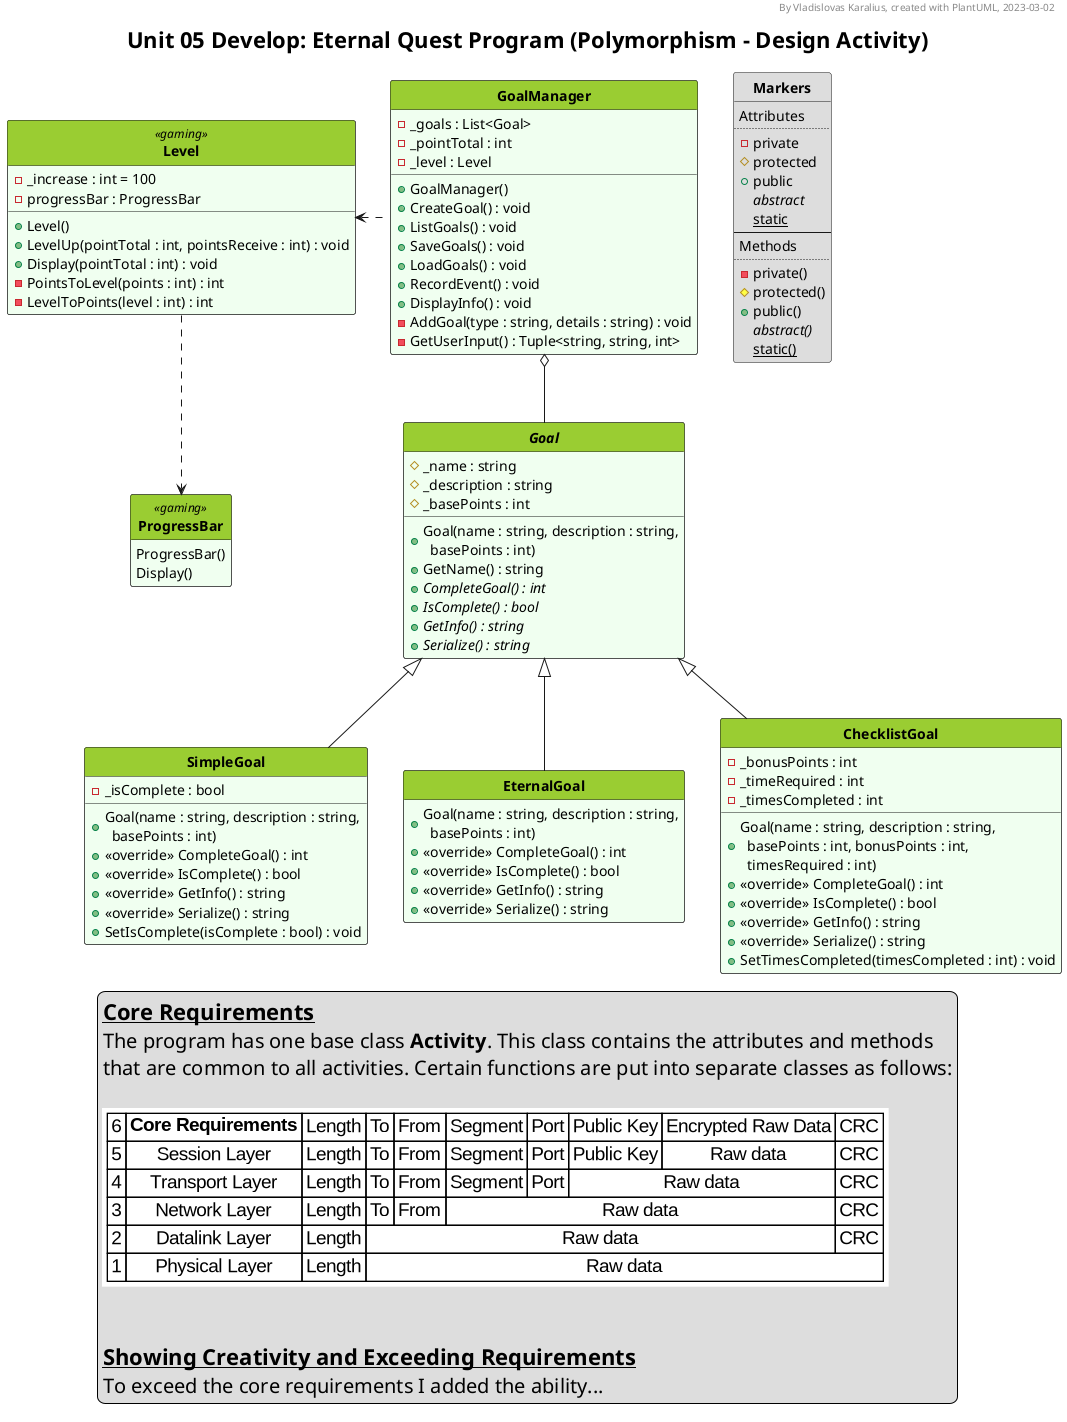 @startuml UML_diagram

'--Formatting options--
hide circle
hide empty members
'skinparam classAttributeIconSize 0
skinparam style strictuml
'skinparam groupInheritance 2
'skinparam linetype ortho
'skinparam Nodesep 15
'skinparam Ranksep 25
'left to right direction

'--Styling--
'skinparam BackgroundColor White/LightGreen
skinparam TitleFontSize 22

<style>
classDiagram {
  class {
    '-attributes and methods-
    'FontSize 14
    'FontColor black
    'BackgroundColor #fefece
    BackgroundColor #f0fff0
    'RoundCorner 0
    '-class name-
    header {
      'FontSize 12
      'FontColor Black
      FontStyle bold
      BackgroundColor YellowGreen
    }
  }
  note {
    BackgroundColor Yellow
  }
  legend {
    FontSize 20
  }
</style>

'--Header, title, caption--
header By Vladislovas Karalius, created with PlantUML, 2023-03-02
title Unit 05 Develop: Eternal Quest Program (Polymorphism - Design Activity)
'caption <:warning:> Constructors without parameters are not shown in this diagram

' Dummy class that explains visibility symbols
class Markers #dddddd {
Attributes
..
- private
# protected
+ public
{abstract} abstract
{static} static
--
Methods
..
- private()
# protected()
+ public()
{abstract} abstract()
{static} static()
}

'Goal -right[hidden]- Markers

'--Main--
class GoalManager{
  - _goals : List<Goal>
  - _pointTotal : int
  - _level : Level
  + GoalManager()
  + CreateGoal() : void
  + ListGoals() : void
  + SaveGoals() : void
  + LoadGoals() : void
  + RecordEvent() : void
  + DisplayInfo() : void
  - AddGoal(type : string, details : string) : void
  - GetUserInput() : Tuple<string, string, int>
}

GoalManager o-- Goal

class Level <<gaming>> {
  - _increase : int = 100
  - progressBar : ProgressBar
  + Level()
  + LevelUp(pointTotal : int, pointsReceive : int) : void
  + Display(pointTotal : int) : void
  - PointsToLevel(points : int) : int
  - LevelToPoints(level : int) : int
}

GoalManager .left> Level

class ProgressBar <<gaming>> {
  ProgressBar()
  Display()
}

Level ..> ProgressBar

abstract class Goal {
  # _name : string
  # _description : string
  # _basePoints : int
  + Goal(name : string, description : string,\n  basePoints : int)
  + GetName() : string
  + {abstract} CompleteGoal() : int
  + {abstract} IsComplete() : bool
  + {abstract} GetInfo() : string
  + {abstract} Serialize() : string
}

class SimpleGoal extends Goal {
  - _isComplete : bool
  + Goal(name : string, description : string,\n  basePoints : int)
  + <<override>> CompleteGoal() : int
  + <<override>> IsComplete() : bool
  + <<override>> GetInfo() : string
  + <<override>> Serialize() : string
  + SetIsComplete(isComplete : bool) : void
}

class EternalGoal extends Goal {
  + Goal(name : string, description : string,\n  basePoints : int)
  + <<override>> CompleteGoal() : int
  + <<override>> IsComplete() : bool
  + <<override>> GetInfo() : string
  + <<override>> Serialize() : string
}

class ChecklistGoal extends Goal {
  - _bonusPoints : int
  - _timeRequired : int
  - _timesCompleted : int
  + Goal(name : string, description : string,\n  basePoints : int, bonusPoints : int,\n  timesRequired : int)
  + <<override>> CompleteGoal() : int
  + <<override>> IsComplete() : bool
  + <<override>> GetInfo() : string
  + <<override>> Serialize() : string
  + SetTimesCompleted(timesCompleted : int) : void
}

'--Description--
legend bottom
<size:22>__**Core Requirements**__
The program has one base class **Activity**. This class contains the attributes and methods
that are common to all activities. Certain functions are put into separate classes as follows:

{{
digraph foo {
    b [shape=none, margin=0
  label=<<font face = "Arial"><table border='0' cellborder='1' cellspacing='0'>
   <th>
    <td>6</td>
    <td><b>Core Requirements</b></td>
    <td>Length</td>
    <td>To</td>
    <td>From</td>
    <td>Segment</td>
    <td>Port</td>
    <td>Public Key</td>
    <td colspan="2">Encrypted Raw Data</td>
    <td>CRC</td>
  </th>
  <tr>
    <td>5</td>
    <td>Session Layer</td>
    <td>Length</td>
    <td>To</td>
    <td>From</td>
    <td>Segment</td>
    <td>Port</td>
    <td>Public Key</td>
    <td colspan="2">Raw data</td>
    <td>CRC</td>
  </tr>
  <tr>
    <td>4</td>
    <td>Transport Layer</td>
    <td>Length</td>
    <td>To</td>
    <td>From</td>
    <td>Segment</td>
    <td>Port</td>
    <td colspan="3">Raw data</td>
    <td>CRC</td>
  </tr>
  <tr>
    <td>3</td>
    <td>Network Layer</td>
    <td>Length</td>
    <td>To</td>
    <td>From</td>
    <td colspan="5">Raw data</td>
    <td>CRC</td>
  </tr>
  <tr>
    <td>2</td>
    <td>Datalink Layer</td>
    <td>Length</td>
    <td colspan="7">Raw data</td>
    <td>CRC</td>
  </tr>
  <tr>
    <td>1</td>
    <td>Physical Layer</td>
    <td>Length</td>
    <td colspan="8">Raw data</td>
  </tr>
</table></font>>
  ];
}
}}


<size:22>__**Showing Creativity and Exceeding Requirements**__
To exceed the core requirements I added the ability...
endlegend

@enduml